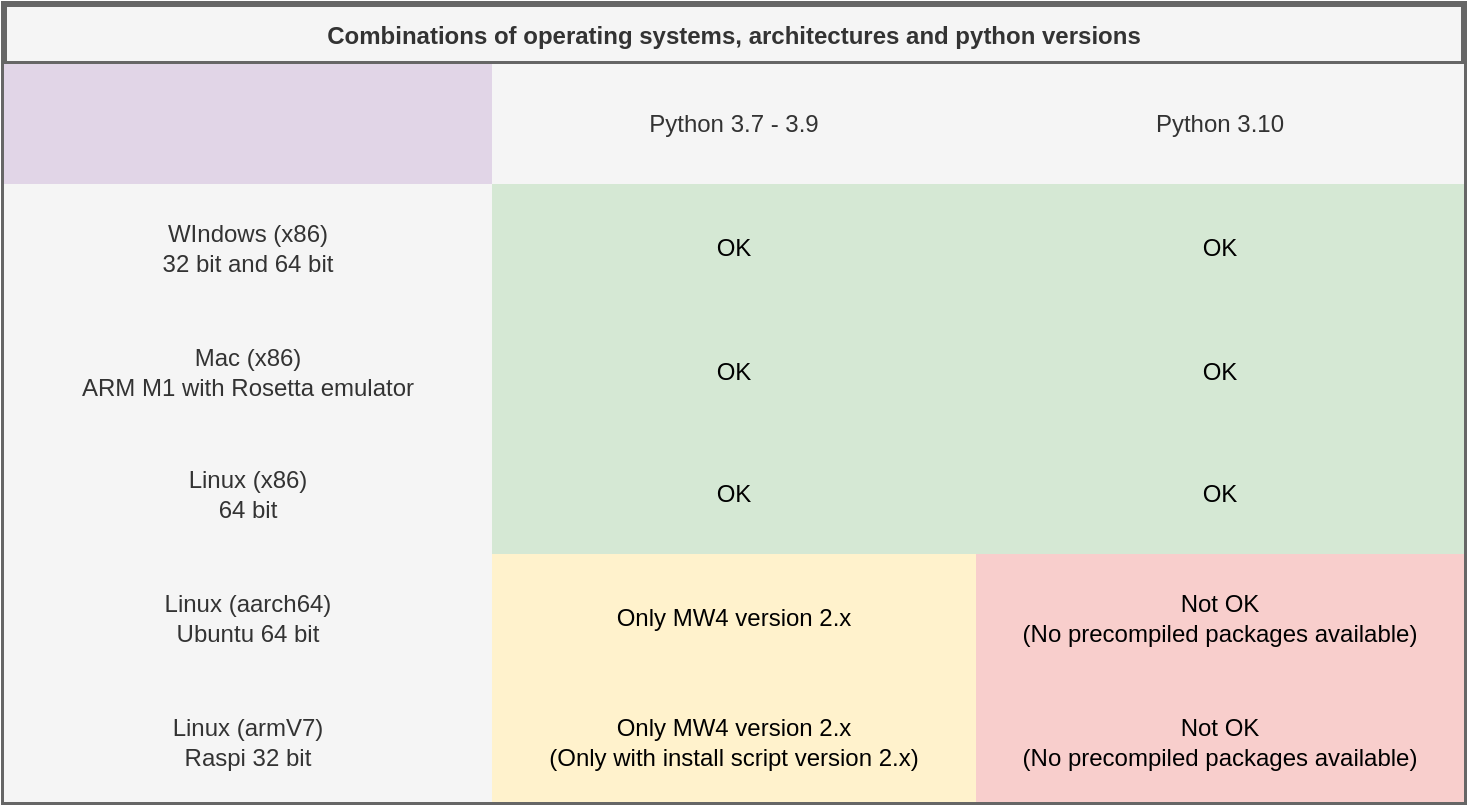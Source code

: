 <mxfile version="17.4.2" type="device"><diagram id="DMmRqQQK-iC9rHZrEUie" name="Page-1"><mxGraphModel dx="1106" dy="997" grid="1" gridSize="10" guides="1" tooltips="1" connect="1" arrows="1" fold="1" page="1" pageScale="1" pageWidth="1169" pageHeight="827" math="0" shadow="0"><root><mxCell id="0"/><mxCell id="1" parent="0"/><mxCell id="AkfpouQlaUJe-5WW-R8p-16" value="&#10;Combinations of operating systems, architectures and python versions&#10;" style="shape=table;startSize=30;container=1;collapsible=0;childLayout=tableLayout;fontStyle=1;align=center;fillColor=#f5f5f5;fontColor=#333333;strokeColor=#666666;strokeWidth=3;perimeterSpacing=1;" parent="1" vertex="1"><mxGeometry x="40" y="40" width="730" height="399" as="geometry"/></mxCell><mxCell id="AkfpouQlaUJe-5WW-R8p-38" style="shape=tableRow;horizontal=0;startSize=0;swimlaneHead=0;swimlaneBody=0;top=0;left=0;bottom=0;right=0;collapsible=0;dropTarget=0;fillColor=none;points=[[0,0.5],[1,0.5]];portConstraint=eastwest;" parent="AkfpouQlaUJe-5WW-R8p-16" vertex="1"><mxGeometry y="30" width="730" height="60" as="geometry"/></mxCell><mxCell id="AkfpouQlaUJe-5WW-R8p-39" value="" style="shape=partialRectangle;html=1;whiteSpace=wrap;connectable=0;fillColor=#e1d5e7;top=0;left=0;bottom=0;right=0;overflow=hidden;strokeColor=#9673a6;" parent="AkfpouQlaUJe-5WW-R8p-38" vertex="1"><mxGeometry width="244" height="60" as="geometry"><mxRectangle width="244" height="60" as="alternateBounds"/></mxGeometry></mxCell><mxCell id="AkfpouQlaUJe-5WW-R8p-40" value="Python 3.7 - 3.9" style="shape=partialRectangle;html=1;whiteSpace=wrap;connectable=0;fillColor=#f5f5f5;top=0;left=0;bottom=0;right=0;overflow=hidden;fontColor=#333333;strokeColor=#666666;" parent="AkfpouQlaUJe-5WW-R8p-38" vertex="1"><mxGeometry x="244" width="242" height="60" as="geometry"><mxRectangle width="242" height="60" as="alternateBounds"/></mxGeometry></mxCell><mxCell id="AkfpouQlaUJe-5WW-R8p-41" value="Python 3.10" style="shape=partialRectangle;html=1;whiteSpace=wrap;connectable=0;fillColor=#f5f5f5;top=0;left=0;bottom=0;right=0;overflow=hidden;fontColor=#333333;strokeColor=#666666;" parent="AkfpouQlaUJe-5WW-R8p-38" vertex="1"><mxGeometry x="486" width="244" height="60" as="geometry"><mxRectangle width="244" height="60" as="alternateBounds"/></mxGeometry></mxCell><mxCell id="AkfpouQlaUJe-5WW-R8p-17" value="" style="shape=tableRow;horizontal=0;startSize=0;swimlaneHead=0;swimlaneBody=0;top=0;left=0;bottom=0;right=0;collapsible=0;dropTarget=0;fillColor=none;points=[[0,0.5],[1,0.5]];portConstraint=eastwest;" parent="AkfpouQlaUJe-5WW-R8p-16" vertex="1"><mxGeometry y="90" width="730" height="63" as="geometry"/></mxCell><mxCell id="AkfpouQlaUJe-5WW-R8p-18" value="WIndows (x86)&lt;br&gt;32 bit and 64 bit" style="shape=partialRectangle;html=1;whiteSpace=wrap;connectable=0;fillColor=#f5f5f5;top=0;left=0;bottom=0;right=0;overflow=hidden;fontColor=#333333;strokeColor=#666666;" parent="AkfpouQlaUJe-5WW-R8p-17" vertex="1"><mxGeometry width="244" height="63" as="geometry"><mxRectangle width="244" height="63" as="alternateBounds"/></mxGeometry></mxCell><mxCell id="AkfpouQlaUJe-5WW-R8p-19" value="OK" style="shape=partialRectangle;html=1;whiteSpace=wrap;connectable=0;fillColor=#d5e8d4;top=0;left=0;bottom=0;right=0;overflow=hidden;strokeColor=#82b366;" parent="AkfpouQlaUJe-5WW-R8p-17" vertex="1"><mxGeometry x="244" width="242" height="63" as="geometry"><mxRectangle width="242" height="63" as="alternateBounds"/></mxGeometry></mxCell><mxCell id="AkfpouQlaUJe-5WW-R8p-20" value="OK" style="shape=partialRectangle;html=1;whiteSpace=wrap;connectable=0;fillColor=#d5e8d4;top=0;left=0;bottom=0;right=0;overflow=hidden;strokeColor=#82b366;" parent="AkfpouQlaUJe-5WW-R8p-17" vertex="1"><mxGeometry x="486" width="244" height="63" as="geometry"><mxRectangle width="244" height="63" as="alternateBounds"/></mxGeometry></mxCell><mxCell id="AkfpouQlaUJe-5WW-R8p-21" value="" style="shape=tableRow;horizontal=0;startSize=0;swimlaneHead=0;swimlaneBody=0;top=0;left=0;bottom=0;right=0;collapsible=0;dropTarget=0;fillColor=none;points=[[0,0.5],[1,0.5]];portConstraint=eastwest;" parent="AkfpouQlaUJe-5WW-R8p-16" vertex="1"><mxGeometry y="153" width="730" height="61" as="geometry"/></mxCell><mxCell id="AkfpouQlaUJe-5WW-R8p-22" value="Mac (x86)&lt;br&gt;ARM M1 with Rosetta emulator" style="shape=partialRectangle;html=1;whiteSpace=wrap;connectable=0;fillColor=#f5f5f5;top=0;left=0;bottom=0;right=0;overflow=hidden;fontColor=#333333;strokeColor=#666666;" parent="AkfpouQlaUJe-5WW-R8p-21" vertex="1"><mxGeometry width="244" height="61" as="geometry"><mxRectangle width="244" height="61" as="alternateBounds"/></mxGeometry></mxCell><mxCell id="AkfpouQlaUJe-5WW-R8p-23" value="OK" style="shape=partialRectangle;html=1;whiteSpace=wrap;connectable=0;fillColor=#d5e8d4;top=0;left=0;bottom=0;right=0;overflow=hidden;strokeColor=#82b366;" parent="AkfpouQlaUJe-5WW-R8p-21" vertex="1"><mxGeometry x="244" width="242" height="61" as="geometry"><mxRectangle width="242" height="61" as="alternateBounds"/></mxGeometry></mxCell><mxCell id="AkfpouQlaUJe-5WW-R8p-24" value="OK" style="shape=partialRectangle;html=1;whiteSpace=wrap;connectable=0;fillColor=#d5e8d4;top=0;left=0;bottom=0;right=0;overflow=hidden;strokeColor=#82b366;" parent="AkfpouQlaUJe-5WW-R8p-21" vertex="1"><mxGeometry x="486" width="244" height="61" as="geometry"><mxRectangle width="244" height="61" as="alternateBounds"/></mxGeometry></mxCell><mxCell id="AkfpouQlaUJe-5WW-R8p-25" value="" style="shape=tableRow;horizontal=0;startSize=0;swimlaneHead=0;swimlaneBody=0;top=0;left=0;bottom=0;right=0;collapsible=0;dropTarget=0;fillColor=none;points=[[0,0.5],[1,0.5]];portConstraint=eastwest;" parent="AkfpouQlaUJe-5WW-R8p-16" vertex="1"><mxGeometry y="214" width="730" height="61" as="geometry"/></mxCell><mxCell id="AkfpouQlaUJe-5WW-R8p-26" value="Linux (x86)&lt;br&gt;64 bit" style="shape=partialRectangle;html=1;whiteSpace=wrap;connectable=0;fillColor=#f5f5f5;top=0;left=0;bottom=0;right=0;overflow=hidden;fontColor=#333333;strokeColor=#666666;" parent="AkfpouQlaUJe-5WW-R8p-25" vertex="1"><mxGeometry width="244" height="61" as="geometry"><mxRectangle width="244" height="61" as="alternateBounds"/></mxGeometry></mxCell><mxCell id="AkfpouQlaUJe-5WW-R8p-27" value="OK" style="shape=partialRectangle;html=1;whiteSpace=wrap;connectable=0;fillColor=#d5e8d4;top=0;left=0;bottom=0;right=0;overflow=hidden;strokeColor=#82b366;" parent="AkfpouQlaUJe-5WW-R8p-25" vertex="1"><mxGeometry x="244" width="242" height="61" as="geometry"><mxRectangle width="242" height="61" as="alternateBounds"/></mxGeometry></mxCell><mxCell id="AkfpouQlaUJe-5WW-R8p-28" value="OK" style="shape=partialRectangle;html=1;whiteSpace=wrap;connectable=0;fillColor=#d5e8d4;top=0;left=0;bottom=0;right=0;overflow=hidden;strokeColor=#82b366;" parent="AkfpouQlaUJe-5WW-R8p-25" vertex="1"><mxGeometry x="486" width="244" height="61" as="geometry"><mxRectangle width="244" height="61" as="alternateBounds"/></mxGeometry></mxCell><mxCell id="AkfpouQlaUJe-5WW-R8p-30" style="shape=tableRow;horizontal=0;startSize=0;swimlaneHead=0;swimlaneBody=0;top=0;left=0;bottom=0;right=0;collapsible=0;dropTarget=0;fillColor=none;points=[[0,0.5],[1,0.5]];portConstraint=eastwest;" parent="AkfpouQlaUJe-5WW-R8p-16" vertex="1"><mxGeometry y="275" width="730" height="63" as="geometry"/></mxCell><mxCell id="AkfpouQlaUJe-5WW-R8p-31" value="Linux (aarch64)&lt;br&gt;Ubuntu 64 bit" style="shape=partialRectangle;html=1;whiteSpace=wrap;connectable=0;fillColor=#f5f5f5;top=0;left=0;bottom=0;right=0;overflow=hidden;fontColor=#333333;strokeColor=#666666;" parent="AkfpouQlaUJe-5WW-R8p-30" vertex="1"><mxGeometry width="244" height="63" as="geometry"><mxRectangle width="244" height="63" as="alternateBounds"/></mxGeometry></mxCell><mxCell id="AkfpouQlaUJe-5WW-R8p-32" value="Only MW4 version 2.x" style="shape=partialRectangle;html=1;whiteSpace=wrap;connectable=0;fillColor=#fff2cc;top=0;left=0;bottom=0;right=0;overflow=hidden;strokeColor=#d6b656;" parent="AkfpouQlaUJe-5WW-R8p-30" vertex="1"><mxGeometry x="244" width="242" height="63" as="geometry"><mxRectangle width="242" height="63" as="alternateBounds"/></mxGeometry></mxCell><mxCell id="AkfpouQlaUJe-5WW-R8p-33" value="Not OK&lt;br&gt;(No precompiled packages available)" style="shape=partialRectangle;html=1;whiteSpace=wrap;connectable=0;fillColor=#f8cecc;top=0;left=0;bottom=0;right=0;overflow=hidden;strokeColor=#b85450;" parent="AkfpouQlaUJe-5WW-R8p-30" vertex="1"><mxGeometry x="486" width="244" height="63" as="geometry"><mxRectangle width="244" height="63" as="alternateBounds"/></mxGeometry></mxCell><mxCell id="AkfpouQlaUJe-5WW-R8p-34" style="shape=tableRow;horizontal=0;startSize=0;swimlaneHead=0;swimlaneBody=0;top=0;left=0;bottom=0;right=0;collapsible=0;dropTarget=0;fillColor=none;points=[[0,0.5],[1,0.5]];portConstraint=eastwest;" parent="AkfpouQlaUJe-5WW-R8p-16" vertex="1"><mxGeometry y="338" width="730" height="61" as="geometry"/></mxCell><mxCell id="AkfpouQlaUJe-5WW-R8p-35" value="Linux (armV7)&lt;br&gt;Raspi 32 bit" style="shape=partialRectangle;html=1;whiteSpace=wrap;connectable=0;fillColor=#f5f5f5;top=0;left=0;bottom=0;right=0;overflow=hidden;fontColor=#333333;strokeColor=#666666;" parent="AkfpouQlaUJe-5WW-R8p-34" vertex="1"><mxGeometry width="244" height="61" as="geometry"><mxRectangle width="244" height="61" as="alternateBounds"/></mxGeometry></mxCell><mxCell id="AkfpouQlaUJe-5WW-R8p-36" value="Only MW4 version 2.x&lt;br&gt;(Only with install script version 2.x)" style="shape=partialRectangle;html=1;whiteSpace=wrap;connectable=0;fillColor=#fff2cc;top=0;left=0;bottom=0;right=0;overflow=hidden;strokeColor=#d6b656;" parent="AkfpouQlaUJe-5WW-R8p-34" vertex="1"><mxGeometry x="244" width="242" height="61" as="geometry"><mxRectangle width="242" height="61" as="alternateBounds"/></mxGeometry></mxCell><mxCell id="AkfpouQlaUJe-5WW-R8p-37" value="Not OK&lt;br&gt;(No precompiled packages available)" style="shape=partialRectangle;html=1;whiteSpace=wrap;connectable=0;fillColor=#f8cecc;top=0;left=0;bottom=0;right=0;overflow=hidden;strokeColor=#b85450;" parent="AkfpouQlaUJe-5WW-R8p-34" vertex="1"><mxGeometry x="486" width="244" height="61" as="geometry"><mxRectangle width="244" height="61" as="alternateBounds"/></mxGeometry></mxCell></root></mxGraphModel></diagram></mxfile>